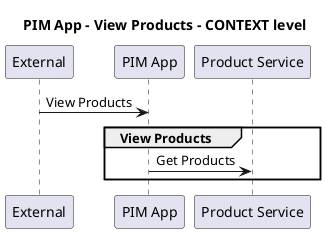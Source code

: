 @startuml

title PIM App - View Products - CONTEXT level

participant "External" as C4InterFlow.SoftwareSystems.ExternalSystem
participant "PIM App" as ECommercePlatform.SoftwareSystems.PIMApp
participant "Product Service" as ECommercePlatform.SoftwareSystems.ProductService

C4InterFlow.SoftwareSystems.ExternalSystem -> ECommercePlatform.SoftwareSystems.PIMApp : View Products
group View Products
ECommercePlatform.SoftwareSystems.PIMApp -> ECommercePlatform.SoftwareSystems.ProductService : Get Products
end


@enduml
